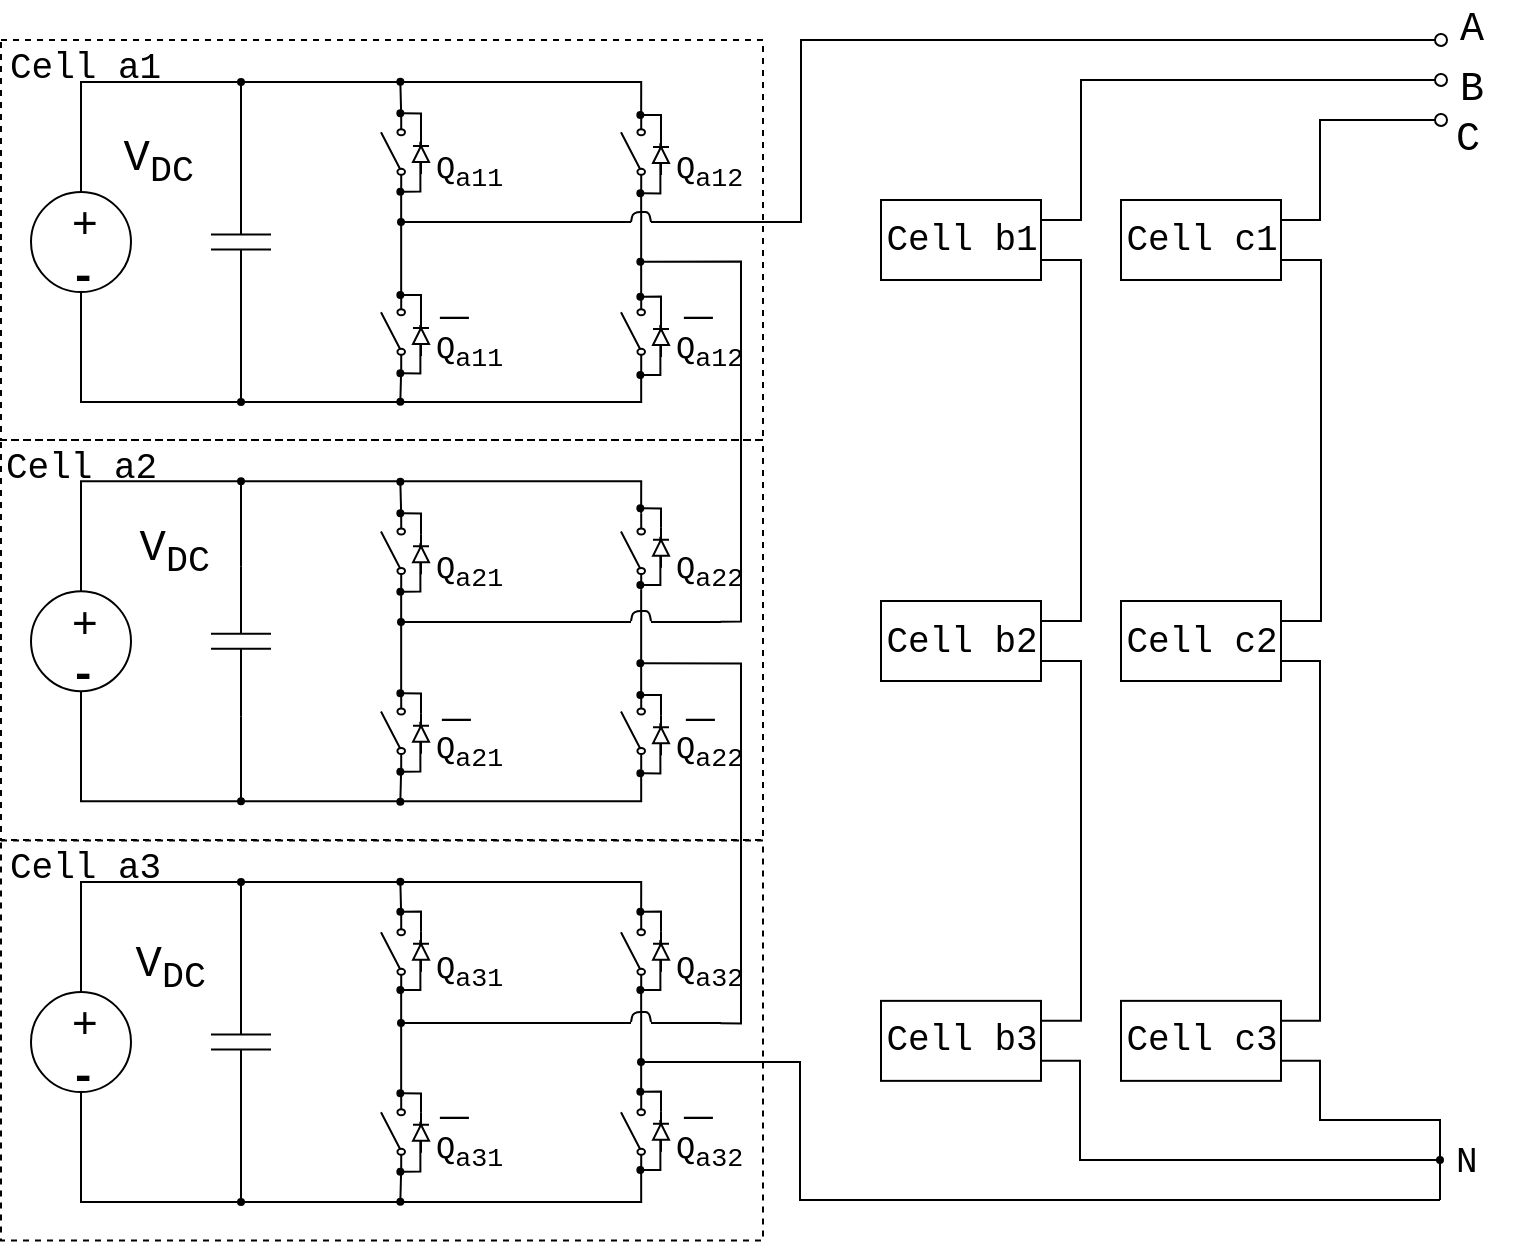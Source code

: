 <mxfile version="10.6.7" type="github"><diagram id="ba_hvJ9h7SCqjm7Wtn24" name="Page-1"><mxGraphModel dx="961" dy="539" grid="1" gridSize="10" guides="1" tooltips="1" connect="1" arrows="1" fold="1" page="1" pageScale="1" pageWidth="827" pageHeight="1169" math="0" shadow="0"><root><mxCell id="0"/><mxCell id="1" parent="0"/><mxCell id="hkLOA_k1FAdJ795hP1lc-4" value="" style="rounded=0;whiteSpace=wrap;html=1;dashed=1;strokeColor=#000000;fillColor=none;fontSize=18;fontColor=#000000;" parent="1" vertex="1"><mxGeometry x="40.5" y="820.214" width="381" height="200" as="geometry"/></mxCell><mxCell id="hkLOA_k1FAdJ795hP1lc-3" value="" style="rounded=0;whiteSpace=wrap;html=1;dashed=1;strokeColor=#000000;fillColor=none;fontSize=18;fontColor=#000000;" parent="1" vertex="1"><mxGeometry x="40.5" y="620" width="381" height="200" as="geometry"/></mxCell><mxCell id="hkLOA_k1FAdJ795hP1lc-2" value="" style="rounded=0;whiteSpace=wrap;html=1;dashed=1;strokeColor=#000000;fillColor=none;fontSize=18;fontColor=#000000;" parent="1" vertex="1"><mxGeometry x="40.5" y="420" width="381" height="200" as="geometry"/></mxCell><mxCell id="d05kO99gTsd_x5FQ2TC5-1" value="" style="group" parent="1" vertex="1" connectable="0"><mxGeometry x="55.5" y="496" width="50" height="50" as="geometry"/></mxCell><mxCell id="d05kO99gTsd_x5FQ2TC5-2" value="" style="ellipse;whiteSpace=wrap;html=1;aspect=fixed;fillColor=none;" parent="d05kO99gTsd_x5FQ2TC5-1" vertex="1"><mxGeometry width="50" height="50" as="geometry"/></mxCell><mxCell id="d05kO99gTsd_x5FQ2TC5-3" value="+" style="text;html=1;resizable=0;points=[];autosize=1;align=left;verticalAlign=top;spacingTop=-4;fontStyle=0;fontSize=22;" parent="d05kO99gTsd_x5FQ2TC5-1" vertex="1"><mxGeometry x="18.333" width="20" height="20" as="geometry"/></mxCell><mxCell id="d05kO99gTsd_x5FQ2TC5-4" value="&lt;font style=&quot;font-size: 22px;&quot; face=&quot;Courier New&quot;&gt;-&lt;/font&gt;" style="text;html=1;resizable=0;points=[];autosize=1;align=left;verticalAlign=top;spacingTop=-4;fontSize=22;fontStyle=1" parent="d05kO99gTsd_x5FQ2TC5-1" vertex="1"><mxGeometry x="17.5" y="25.833" width="30" height="20" as="geometry"/></mxCell><mxCell id="d05kO99gTsd_x5FQ2TC5-5" style="edgeStyle=orthogonalEdgeStyle;rounded=0;orthogonalLoop=1;jettySize=auto;html=1;exitX=0;exitY=0.5;exitDx=0;exitDy=0;exitPerimeter=0;endArrow=oval;endFill=1;fontSize=22;endSize=3;" parent="1" source="d05kO99gTsd_x5FQ2TC5-7" edge="1"><mxGeometry relative="1" as="geometry"><mxPoint x="160.5" y="441" as="targetPoint"/><mxPoint x="160.5" y="451" as="sourcePoint"/></mxGeometry></mxCell><mxCell id="d05kO99gTsd_x5FQ2TC5-6" style="edgeStyle=orthogonalEdgeStyle;rounded=0;orthogonalLoop=1;jettySize=auto;html=1;exitX=1;exitY=0.5;exitDx=0;exitDy=0;exitPerimeter=0;endArrow=oval;endFill=1;fontSize=22;endSize=3;" parent="1" source="d05kO99gTsd_x5FQ2TC5-7" edge="1"><mxGeometry relative="1" as="geometry"><mxPoint x="160.5" y="601" as="targetPoint"/></mxGeometry></mxCell><mxCell id="d05kO99gTsd_x5FQ2TC5-7" value="" style="pointerEvents=1;verticalLabelPosition=bottom;shadow=0;dashed=0;align=center;fillColor=#ffffff;html=1;verticalAlign=top;strokeWidth=1;shape=mxgraph.electrical.capacitors.capacitor_1;fontSize=22;direction=south;" parent="1" vertex="1"><mxGeometry x="145.5" y="483.5" width="30" height="75" as="geometry"/></mxCell><mxCell id="d05kO99gTsd_x5FQ2TC5-8" style="edgeStyle=orthogonalEdgeStyle;rounded=0;orthogonalLoop=1;jettySize=auto;html=1;exitX=1;exitY=0.84;exitDx=0;exitDy=0;exitPerimeter=0;endArrow=oval;endFill=1;fontSize=22;endSize=3;" parent="1" source="d05kO99gTsd_x5FQ2TC5-10" edge="1"><mxGeometry relative="1" as="geometry"><mxPoint x="240.167" y="440.833" as="targetPoint"/></mxGeometry></mxCell><mxCell id="d05kO99gTsd_x5FQ2TC5-9" style="edgeStyle=orthogonalEdgeStyle;rounded=0;orthogonalLoop=1;jettySize=auto;html=1;exitX=0;exitY=0.84;exitDx=0;exitDy=0;exitPerimeter=0;entryX=1;entryY=0.84;entryDx=0;entryDy=0;entryPerimeter=0;endArrow=none;endFill=0;fontSize=22;" parent="1" source="d05kO99gTsd_x5FQ2TC5-10" target="d05kO99gTsd_x5FQ2TC5-12" edge="1"><mxGeometry relative="1" as="geometry"/></mxCell><mxCell id="d05kO99gTsd_x5FQ2TC5-10" value="" style="pointerEvents=1;verticalLabelPosition=bottom;shadow=0;dashed=0;align=center;fillColor=#ffffff;html=1;verticalAlign=top;strokeWidth=1;shape=mxgraph.electrical.electro-mechanical.simple_switch;fontSize=22;direction=north;" parent="1" vertex="1"><mxGeometry x="230.5" y="457.032" width="12" height="38" as="geometry"/></mxCell><mxCell id="d05kO99gTsd_x5FQ2TC5-11" style="edgeStyle=orthogonalEdgeStyle;rounded=0;orthogonalLoop=1;jettySize=auto;html=1;exitX=0;exitY=0.84;exitDx=0;exitDy=0;exitPerimeter=0;endArrow=oval;endFill=1;fontSize=22;endSize=3;" parent="1" source="d05kO99gTsd_x5FQ2TC5-12" edge="1"><mxGeometry relative="1" as="geometry"><mxPoint x="240.167" y="600.833" as="targetPoint"/></mxGeometry></mxCell><mxCell id="d05kO99gTsd_x5FQ2TC5-12" value="" style="pointerEvents=1;verticalLabelPosition=bottom;shadow=0;dashed=0;align=center;fillColor=#ffffff;html=1;verticalAlign=top;strokeWidth=1;shape=mxgraph.electrical.electro-mechanical.simple_switch;fontSize=22;direction=north;" parent="1" vertex="1"><mxGeometry x="230.5" y="547.032" width="12" height="38" as="geometry"/></mxCell><mxCell id="d05kO99gTsd_x5FQ2TC5-13" value="" style="pointerEvents=1;verticalLabelPosition=bottom;shadow=0;dashed=0;align=center;fillColor=#ffffff;html=1;verticalAlign=top;strokeWidth=1;shape=mxgraph.electrical.electro-mechanical.simple_switch;fontSize=22;direction=north;" parent="1" vertex="1"><mxGeometry x="350.5" y="457.032" width="12" height="38" as="geometry"/></mxCell><mxCell id="d05kO99gTsd_x5FQ2TC5-14" style="edgeStyle=orthogonalEdgeStyle;rounded=0;orthogonalLoop=1;jettySize=auto;html=1;exitX=1;exitY=0.84;exitDx=0;exitDy=0;exitPerimeter=0;entryX=0;entryY=0.84;entryDx=0;entryDy=0;entryPerimeter=0;endArrow=none;endFill=0;fontSize=22;" parent="1" source="d05kO99gTsd_x5FQ2TC5-15" target="d05kO99gTsd_x5FQ2TC5-13" edge="1"><mxGeometry relative="1" as="geometry"/></mxCell><mxCell id="d05kO99gTsd_x5FQ2TC5-15" value="" style="pointerEvents=1;verticalLabelPosition=bottom;shadow=0;dashed=0;align=center;fillColor=#ffffff;html=1;verticalAlign=top;strokeWidth=1;shape=mxgraph.electrical.electro-mechanical.simple_switch;fontSize=22;direction=north;" parent="1" vertex="1"><mxGeometry x="350.5" y="547.032" width="12" height="38" as="geometry"/></mxCell><mxCell id="d05kO99gTsd_x5FQ2TC5-16" style="edgeStyle=orthogonalEdgeStyle;rounded=0;orthogonalLoop=1;jettySize=auto;html=1;exitX=0.5;exitY=0;exitDx=0;exitDy=0;fontSize=22;endArrow=none;endFill=0;entryX=1;entryY=0.84;entryDx=0;entryDy=0;entryPerimeter=0;" parent="1" source="d05kO99gTsd_x5FQ2TC5-2" target="d05kO99gTsd_x5FQ2TC5-13" edge="1"><mxGeometry relative="1" as="geometry"><mxPoint x="360.5" y="441.032" as="targetPoint"/><Array as="points"><mxPoint x="80.5" y="441.032"/><mxPoint x="360.5" y="441.032"/></Array></mxGeometry></mxCell><mxCell id="d05kO99gTsd_x5FQ2TC5-17" style="edgeStyle=orthogonalEdgeStyle;rounded=0;orthogonalLoop=1;jettySize=auto;html=1;exitX=0.5;exitY=1;exitDx=0;exitDy=0;entryX=0;entryY=0.84;entryDx=0;entryDy=0;entryPerimeter=0;endArrow=none;endFill=0;fontSize=22;" parent="1" source="d05kO99gTsd_x5FQ2TC5-2" target="d05kO99gTsd_x5FQ2TC5-15" edge="1"><mxGeometry relative="1" as="geometry"><Array as="points"><mxPoint x="80.5" y="601.032"/><mxPoint x="360.5" y="601.032"/></Array></mxGeometry></mxCell><mxCell id="d05kO99gTsd_x5FQ2TC5-18" value="&lt;font face=&quot;Courier New&quot;&gt;V&lt;sub&gt;DC&lt;/sub&gt;&lt;/font&gt;" style="text;html=1;resizable=0;points=[];autosize=1;align=right;verticalAlign=top;spacingTop=-4;fontSize=22;" parent="1" vertex="1"><mxGeometry x="88" y="462.032" width="50" height="30" as="geometry"/></mxCell><mxCell id="d05kO99gTsd_x5FQ2TC5-19" value="&lt;font face=&quot;Courier New&quot;&gt;Q&lt;sub&gt;a11&lt;/sub&gt;&lt;/font&gt;" style="text;html=1;resizable=0;points=[];autosize=1;align=left;verticalAlign=top;spacingTop=-4;fontSize=16;" parent="1" vertex="1"><mxGeometry x="255.5" y="471.032" width="50" height="20" as="geometry"/></mxCell><mxCell id="d05kO99gTsd_x5FQ2TC5-20" value="&lt;font face=&quot;Courier New&quot;&gt;Q&lt;/font&gt;&lt;font face=&quot;Courier New&quot;&gt;&lt;sub&gt;a12&lt;/sub&gt;&lt;/font&gt;" style="text;html=1;resizable=0;points=[];autosize=1;align=left;verticalAlign=top;spacingTop=-4;fontSize=16;" parent="1" vertex="1"><mxGeometry x="375.5" y="471.032" width="50" height="20" as="geometry"/></mxCell><mxCell id="d05kO99gTsd_x5FQ2TC5-21" value="&lt;font face=&quot;Courier New&quot;&gt;Q&lt;/font&gt;&lt;font face=&quot;Courier New&quot;&gt;&lt;sub&gt;a12&lt;/sub&gt;&lt;/font&gt;" style="text;html=1;resizable=0;points=[];autosize=1;align=left;verticalAlign=top;spacingTop=-4;fontSize=16;" parent="1" vertex="1"><mxGeometry x="375.5" y="561.032" width="50" height="20" as="geometry"/></mxCell><mxCell id="d05kO99gTsd_x5FQ2TC5-22" value="&lt;font face=&quot;Courier New&quot;&gt;Q&lt;/font&gt;&lt;font face=&quot;Courier New&quot;&gt;&lt;sub&gt;a11&lt;/sub&gt;&lt;/font&gt;" style="text;html=1;resizable=0;points=[];autosize=1;align=left;verticalAlign=top;spacingTop=-4;fontSize=16;" parent="1" vertex="1"><mxGeometry x="255.5" y="561.032" width="50" height="20" as="geometry"/></mxCell><mxCell id="d05kO99gTsd_x5FQ2TC5-23" value="" style="group" parent="1" vertex="1" connectable="0"><mxGeometry x="55.5" y="695.6" width="50" height="50" as="geometry"/></mxCell><mxCell id="d05kO99gTsd_x5FQ2TC5-24" value="" style="ellipse;whiteSpace=wrap;html=1;aspect=fixed;fillColor=none;" parent="d05kO99gTsd_x5FQ2TC5-23" vertex="1"><mxGeometry width="50" height="50" as="geometry"/></mxCell><mxCell id="d05kO99gTsd_x5FQ2TC5-25" value="+" style="text;html=1;resizable=0;points=[];autosize=1;align=left;verticalAlign=top;spacingTop=-4;fontStyle=0;fontSize=22;" parent="d05kO99gTsd_x5FQ2TC5-23" vertex="1"><mxGeometry x="18.333" width="20" height="20" as="geometry"/></mxCell><mxCell id="d05kO99gTsd_x5FQ2TC5-26" value="&lt;font style=&quot;font-size: 22px;&quot; face=&quot;Courier New&quot;&gt;-&lt;/font&gt;" style="text;html=1;resizable=0;points=[];autosize=1;align=left;verticalAlign=top;spacingTop=-4;fontSize=22;fontStyle=1" parent="d05kO99gTsd_x5FQ2TC5-23" vertex="1"><mxGeometry x="17.5" y="25.833" width="30" height="20" as="geometry"/></mxCell><mxCell id="d05kO99gTsd_x5FQ2TC5-27" style="edgeStyle=orthogonalEdgeStyle;rounded=0;orthogonalLoop=1;jettySize=auto;html=1;exitX=0;exitY=0.5;exitDx=0;exitDy=0;exitPerimeter=0;endArrow=oval;endFill=1;fontSize=22;endSize=3;" parent="1" source="d05kO99gTsd_x5FQ2TC5-29" edge="1"><mxGeometry relative="1" as="geometry"><mxPoint x="160.5" y="640.6" as="targetPoint"/><mxPoint x="160.5" y="650.6" as="sourcePoint"/></mxGeometry></mxCell><mxCell id="d05kO99gTsd_x5FQ2TC5-28" style="edgeStyle=orthogonalEdgeStyle;rounded=0;orthogonalLoop=1;jettySize=auto;html=1;exitX=1;exitY=0.5;exitDx=0;exitDy=0;exitPerimeter=0;endArrow=oval;endFill=1;fontSize=22;endSize=3;" parent="1" source="d05kO99gTsd_x5FQ2TC5-29" edge="1"><mxGeometry relative="1" as="geometry"><mxPoint x="160.5" y="800.6" as="targetPoint"/></mxGeometry></mxCell><mxCell id="d05kO99gTsd_x5FQ2TC5-29" value="" style="pointerEvents=1;verticalLabelPosition=bottom;shadow=0;dashed=0;align=center;fillColor=#ffffff;html=1;verticalAlign=top;strokeWidth=1;shape=mxgraph.electrical.capacitors.capacitor_1;fontSize=22;direction=south;" parent="1" vertex="1"><mxGeometry x="145.5" y="683.1" width="30" height="75" as="geometry"/></mxCell><mxCell id="d05kO99gTsd_x5FQ2TC5-30" style="edgeStyle=orthogonalEdgeStyle;rounded=0;orthogonalLoop=1;jettySize=auto;html=1;exitX=1;exitY=0.84;exitDx=0;exitDy=0;exitPerimeter=0;endArrow=oval;endFill=1;fontSize=22;endSize=3;" parent="1" source="d05kO99gTsd_x5FQ2TC5-32" edge="1"><mxGeometry relative="1" as="geometry"><mxPoint x="240.167" y="640.833" as="targetPoint"/></mxGeometry></mxCell><mxCell id="d05kO99gTsd_x5FQ2TC5-31" style="edgeStyle=orthogonalEdgeStyle;rounded=0;orthogonalLoop=1;jettySize=auto;html=1;exitX=0;exitY=0.84;exitDx=0;exitDy=0;exitPerimeter=0;entryX=1;entryY=0.84;entryDx=0;entryDy=0;entryPerimeter=0;endArrow=none;endFill=0;fontSize=22;" parent="1" source="d05kO99gTsd_x5FQ2TC5-32" target="d05kO99gTsd_x5FQ2TC5-34" edge="1"><mxGeometry relative="1" as="geometry"/></mxCell><mxCell id="d05kO99gTsd_x5FQ2TC5-32" value="" style="pointerEvents=1;verticalLabelPosition=bottom;shadow=0;dashed=0;align=center;fillColor=#ffffff;html=1;verticalAlign=top;strokeWidth=1;shape=mxgraph.electrical.electro-mechanical.simple_switch;fontSize=22;direction=north;" parent="1" vertex="1"><mxGeometry x="230.5" y="656.632" width="12" height="38" as="geometry"/></mxCell><mxCell id="d05kO99gTsd_x5FQ2TC5-33" style="edgeStyle=orthogonalEdgeStyle;rounded=0;orthogonalLoop=1;jettySize=auto;html=1;exitX=0;exitY=0.84;exitDx=0;exitDy=0;exitPerimeter=0;endArrow=oval;endFill=1;fontSize=22;endSize=3;" parent="1" source="d05kO99gTsd_x5FQ2TC5-34" edge="1"><mxGeometry relative="1" as="geometry"><mxPoint x="240.167" y="800.833" as="targetPoint"/></mxGeometry></mxCell><mxCell id="d05kO99gTsd_x5FQ2TC5-34" value="" style="pointerEvents=1;verticalLabelPosition=bottom;shadow=0;dashed=0;align=center;fillColor=#ffffff;html=1;verticalAlign=top;strokeWidth=1;shape=mxgraph.electrical.electro-mechanical.simple_switch;fontSize=22;direction=north;" parent="1" vertex="1"><mxGeometry x="230.5" y="746.632" width="12" height="38" as="geometry"/></mxCell><mxCell id="d05kO99gTsd_x5FQ2TC5-35" value="" style="pointerEvents=1;verticalLabelPosition=bottom;shadow=0;dashed=0;align=center;fillColor=#ffffff;html=1;verticalAlign=top;strokeWidth=1;shape=mxgraph.electrical.electro-mechanical.simple_switch;fontSize=22;direction=north;" parent="1" vertex="1"><mxGeometry x="350.5" y="656.632" width="12" height="38" as="geometry"/></mxCell><mxCell id="d05kO99gTsd_x5FQ2TC5-36" style="edgeStyle=orthogonalEdgeStyle;rounded=0;orthogonalLoop=1;jettySize=auto;html=1;exitX=1;exitY=0.84;exitDx=0;exitDy=0;exitPerimeter=0;entryX=0;entryY=0.84;entryDx=0;entryDy=0;entryPerimeter=0;endArrow=none;endFill=0;fontSize=22;" parent="1" source="d05kO99gTsd_x5FQ2TC5-37" target="d05kO99gTsd_x5FQ2TC5-35" edge="1"><mxGeometry relative="1" as="geometry"/></mxCell><mxCell id="d05kO99gTsd_x5FQ2TC5-37" value="" style="pointerEvents=1;verticalLabelPosition=bottom;shadow=0;dashed=0;align=center;fillColor=#ffffff;html=1;verticalAlign=top;strokeWidth=1;shape=mxgraph.electrical.electro-mechanical.simple_switch;fontSize=22;direction=north;" parent="1" vertex="1"><mxGeometry x="350.5" y="746.632" width="12" height="38" as="geometry"/></mxCell><mxCell id="d05kO99gTsd_x5FQ2TC5-38" style="edgeStyle=orthogonalEdgeStyle;rounded=0;orthogonalLoop=1;jettySize=auto;html=1;exitX=0.5;exitY=0;exitDx=0;exitDy=0;fontSize=22;endArrow=none;endFill=0;entryX=1;entryY=0.84;entryDx=0;entryDy=0;entryPerimeter=0;" parent="1" source="d05kO99gTsd_x5FQ2TC5-24" target="d05kO99gTsd_x5FQ2TC5-35" edge="1"><mxGeometry relative="1" as="geometry"><mxPoint x="360.5" y="640.632" as="targetPoint"/><Array as="points"><mxPoint x="80.5" y="640.632"/><mxPoint x="360.5" y="640.632"/></Array></mxGeometry></mxCell><mxCell id="d05kO99gTsd_x5FQ2TC5-39" style="edgeStyle=orthogonalEdgeStyle;rounded=0;orthogonalLoop=1;jettySize=auto;html=1;exitX=0.5;exitY=1;exitDx=0;exitDy=0;entryX=0;entryY=0.84;entryDx=0;entryDy=0;entryPerimeter=0;endArrow=none;endFill=0;fontSize=22;" parent="1" source="d05kO99gTsd_x5FQ2TC5-24" target="d05kO99gTsd_x5FQ2TC5-37" edge="1"><mxGeometry relative="1" as="geometry"><Array as="points"><mxPoint x="80.5" y="800.632"/><mxPoint x="360.5" y="800.632"/></Array></mxGeometry></mxCell><mxCell id="d05kO99gTsd_x5FQ2TC5-40" value="&lt;font face=&quot;Courier New&quot;&gt;V&lt;sub&gt;DC&lt;/sub&gt;&lt;/font&gt;" style="text;html=1;resizable=0;points=[];autosize=1;align=right;verticalAlign=top;spacingTop=-4;fontSize=22;" parent="1" vertex="1"><mxGeometry x="95.5" y="657.132" width="50" height="30" as="geometry"/></mxCell><mxCell id="d05kO99gTsd_x5FQ2TC5-41" value="&lt;font face=&quot;Courier New&quot;&gt;Q&lt;/font&gt;&lt;font face=&quot;Courier New&quot;&gt;&lt;sub&gt;a21&lt;/sub&gt;&lt;/font&gt;" style="text;html=1;resizable=0;points=[];autosize=1;align=left;verticalAlign=top;spacingTop=-4;fontSize=16;" parent="1" vertex="1"><mxGeometry x="255.5" y="670.632" width="50" height="20" as="geometry"/></mxCell><mxCell id="d05kO99gTsd_x5FQ2TC5-42" value="&lt;font face=&quot;Courier New&quot;&gt;Q&lt;/font&gt;&lt;font face=&quot;Courier New&quot;&gt;&lt;sub&gt;a22&lt;/sub&gt;&lt;/font&gt;" style="text;html=1;resizable=0;points=[];autosize=1;align=left;verticalAlign=top;spacingTop=-4;fontSize=16;" parent="1" vertex="1"><mxGeometry x="375.5" y="670.632" width="50" height="20" as="geometry"/></mxCell><mxCell id="d05kO99gTsd_x5FQ2TC5-43" value="&lt;font face=&quot;Courier New&quot;&gt;Q&lt;/font&gt;&lt;font face=&quot;Courier New&quot;&gt;&lt;sub&gt;a22&lt;/sub&gt;&lt;/font&gt;" style="text;html=1;resizable=0;points=[];autosize=1;align=left;verticalAlign=top;spacingTop=-4;fontSize=16;" parent="1" vertex="1"><mxGeometry x="375.5" y="760.632" width="50" height="20" as="geometry"/></mxCell><mxCell id="d05kO99gTsd_x5FQ2TC5-44" value="&lt;font face=&quot;Courier New&quot;&gt;Q&lt;/font&gt;&lt;font face=&quot;Courier New&quot;&gt;&lt;sub&gt;a21&lt;/sub&gt;&lt;/font&gt;" style="text;html=1;resizable=0;points=[];autosize=1;align=left;verticalAlign=top;spacingTop=-4;fontSize=16;" parent="1" vertex="1"><mxGeometry x="255.5" y="760.632" width="50" height="20" as="geometry"/></mxCell><mxCell id="d05kO99gTsd_x5FQ2TC5-45" value="" style="group" parent="1" vertex="1" connectable="0"><mxGeometry x="55.5" y="896" width="50" height="50" as="geometry"/></mxCell><mxCell id="d05kO99gTsd_x5FQ2TC5-46" value="" style="ellipse;whiteSpace=wrap;html=1;aspect=fixed;fillColor=none;" parent="d05kO99gTsd_x5FQ2TC5-45" vertex="1"><mxGeometry width="50" height="50" as="geometry"/></mxCell><mxCell id="d05kO99gTsd_x5FQ2TC5-47" value="+" style="text;html=1;resizable=0;points=[];autosize=1;align=left;verticalAlign=top;spacingTop=-4;fontStyle=0;fontSize=22;" parent="d05kO99gTsd_x5FQ2TC5-45" vertex="1"><mxGeometry x="18.333" width="20" height="20" as="geometry"/></mxCell><mxCell id="d05kO99gTsd_x5FQ2TC5-48" value="&lt;font style=&quot;font-size: 22px;&quot; face=&quot;Courier New&quot;&gt;-&lt;/font&gt;" style="text;html=1;resizable=0;points=[];autosize=1;align=left;verticalAlign=top;spacingTop=-4;fontSize=22;fontStyle=1" parent="d05kO99gTsd_x5FQ2TC5-45" vertex="1"><mxGeometry x="17.5" y="25.833" width="30" height="20" as="geometry"/></mxCell><mxCell id="d05kO99gTsd_x5FQ2TC5-49" style="edgeStyle=orthogonalEdgeStyle;rounded=0;orthogonalLoop=1;jettySize=auto;html=1;exitX=0;exitY=0.5;exitDx=0;exitDy=0;exitPerimeter=0;endArrow=oval;endFill=1;fontSize=22;endSize=3;" parent="1" source="d05kO99gTsd_x5FQ2TC5-51" edge="1"><mxGeometry relative="1" as="geometry"><mxPoint x="160.5" y="841" as="targetPoint"/><mxPoint x="160.5" y="851" as="sourcePoint"/></mxGeometry></mxCell><mxCell id="d05kO99gTsd_x5FQ2TC5-50" style="edgeStyle=orthogonalEdgeStyle;rounded=0;orthogonalLoop=1;jettySize=auto;html=1;exitX=1;exitY=0.5;exitDx=0;exitDy=0;exitPerimeter=0;endArrow=oval;endFill=1;fontSize=22;endSize=3;" parent="1" source="d05kO99gTsd_x5FQ2TC5-51" edge="1"><mxGeometry relative="1" as="geometry"><mxPoint x="160.5" y="1001" as="targetPoint"/></mxGeometry></mxCell><mxCell id="d05kO99gTsd_x5FQ2TC5-51" value="" style="pointerEvents=1;verticalLabelPosition=bottom;shadow=0;dashed=0;align=center;fillColor=#ffffff;html=1;verticalAlign=top;strokeWidth=1;shape=mxgraph.electrical.capacitors.capacitor_1;fontSize=22;direction=south;" parent="1" vertex="1"><mxGeometry x="145.5" y="883.5" width="30" height="75" as="geometry"/></mxCell><mxCell id="d05kO99gTsd_x5FQ2TC5-52" style="edgeStyle=orthogonalEdgeStyle;rounded=0;orthogonalLoop=1;jettySize=auto;html=1;exitX=1;exitY=0.84;exitDx=0;exitDy=0;exitPerimeter=0;endArrow=oval;endFill=1;fontSize=22;endSize=3;" parent="1" source="d05kO99gTsd_x5FQ2TC5-54" edge="1"><mxGeometry relative="1" as="geometry"><mxPoint x="240.167" y="840.833" as="targetPoint"/></mxGeometry></mxCell><mxCell id="d05kO99gTsd_x5FQ2TC5-53" style="edgeStyle=orthogonalEdgeStyle;rounded=0;orthogonalLoop=1;jettySize=auto;html=1;exitX=0;exitY=0.84;exitDx=0;exitDy=0;exitPerimeter=0;entryX=1;entryY=0.84;entryDx=0;entryDy=0;entryPerimeter=0;endArrow=none;endFill=0;fontSize=22;" parent="1" source="d05kO99gTsd_x5FQ2TC5-54" target="d05kO99gTsd_x5FQ2TC5-56" edge="1"><mxGeometry relative="1" as="geometry"/></mxCell><mxCell id="d05kO99gTsd_x5FQ2TC5-54" value="" style="pointerEvents=1;verticalLabelPosition=bottom;shadow=0;dashed=0;align=center;fillColor=#ffffff;html=1;verticalAlign=top;strokeWidth=1;shape=mxgraph.electrical.electro-mechanical.simple_switch;fontSize=22;direction=north;" parent="1" vertex="1"><mxGeometry x="230.5" y="857.032" width="12" height="38" as="geometry"/></mxCell><mxCell id="d05kO99gTsd_x5FQ2TC5-55" style="edgeStyle=orthogonalEdgeStyle;rounded=0;orthogonalLoop=1;jettySize=auto;html=1;exitX=0;exitY=0.84;exitDx=0;exitDy=0;exitPerimeter=0;endArrow=oval;endFill=1;fontSize=22;endSize=3;" parent="1" source="d05kO99gTsd_x5FQ2TC5-56" edge="1"><mxGeometry relative="1" as="geometry"><mxPoint x="240.167" y="1000.833" as="targetPoint"/></mxGeometry></mxCell><mxCell id="d05kO99gTsd_x5FQ2TC5-56" value="" style="pointerEvents=1;verticalLabelPosition=bottom;shadow=0;dashed=0;align=center;fillColor=#ffffff;html=1;verticalAlign=top;strokeWidth=1;shape=mxgraph.electrical.electro-mechanical.simple_switch;fontSize=22;direction=north;" parent="1" vertex="1"><mxGeometry x="230.5" y="947.032" width="12" height="38" as="geometry"/></mxCell><mxCell id="d05kO99gTsd_x5FQ2TC5-57" value="" style="pointerEvents=1;verticalLabelPosition=bottom;shadow=0;dashed=0;align=center;fillColor=#ffffff;html=1;verticalAlign=top;strokeWidth=1;shape=mxgraph.electrical.electro-mechanical.simple_switch;fontSize=22;direction=north;" parent="1" vertex="1"><mxGeometry x="350.5" y="857.032" width="12" height="38" as="geometry"/></mxCell><mxCell id="d05kO99gTsd_x5FQ2TC5-58" style="edgeStyle=orthogonalEdgeStyle;rounded=0;orthogonalLoop=1;jettySize=auto;html=1;exitX=1;exitY=0.84;exitDx=0;exitDy=0;exitPerimeter=0;entryX=0;entryY=0.84;entryDx=0;entryDy=0;entryPerimeter=0;endArrow=none;endFill=0;fontSize=22;" parent="1" source="d05kO99gTsd_x5FQ2TC5-59" target="d05kO99gTsd_x5FQ2TC5-57" edge="1"><mxGeometry relative="1" as="geometry"/></mxCell><mxCell id="d05kO99gTsd_x5FQ2TC5-59" value="" style="pointerEvents=1;verticalLabelPosition=bottom;shadow=0;dashed=0;align=center;fillColor=#ffffff;html=1;verticalAlign=top;strokeWidth=1;shape=mxgraph.electrical.electro-mechanical.simple_switch;fontSize=22;direction=north;" parent="1" vertex="1"><mxGeometry x="350.5" y="947.032" width="12" height="38" as="geometry"/></mxCell><mxCell id="d05kO99gTsd_x5FQ2TC5-60" style="edgeStyle=orthogonalEdgeStyle;rounded=0;orthogonalLoop=1;jettySize=auto;html=1;exitX=0.5;exitY=0;exitDx=0;exitDy=0;fontSize=22;endArrow=none;endFill=0;entryX=1;entryY=0.84;entryDx=0;entryDy=0;entryPerimeter=0;" parent="1" source="d05kO99gTsd_x5FQ2TC5-46" target="d05kO99gTsd_x5FQ2TC5-57" edge="1"><mxGeometry relative="1" as="geometry"><mxPoint x="360.5" y="841.032" as="targetPoint"/><Array as="points"><mxPoint x="80.5" y="841.032"/><mxPoint x="360.5" y="841.032"/></Array></mxGeometry></mxCell><mxCell id="d05kO99gTsd_x5FQ2TC5-61" style="edgeStyle=orthogonalEdgeStyle;rounded=0;orthogonalLoop=1;jettySize=auto;html=1;exitX=0.5;exitY=1;exitDx=0;exitDy=0;entryX=0;entryY=0.84;entryDx=0;entryDy=0;entryPerimeter=0;endArrow=none;endFill=0;fontSize=22;" parent="1" source="d05kO99gTsd_x5FQ2TC5-46" target="d05kO99gTsd_x5FQ2TC5-59" edge="1"><mxGeometry relative="1" as="geometry"><Array as="points"><mxPoint x="80.5" y="1001.032"/><mxPoint x="360.5" y="1001.032"/></Array></mxGeometry></mxCell><mxCell id="d05kO99gTsd_x5FQ2TC5-62" value="&lt;font face=&quot;Courier New&quot;&gt;V&lt;sub&gt;DC&lt;/sub&gt;&lt;/font&gt;" style="text;html=1;resizable=0;points=[];autosize=1;align=right;verticalAlign=top;spacingTop=-4;fontSize=22;" parent="1" vertex="1"><mxGeometry x="94" y="865.032" width="50" height="30" as="geometry"/></mxCell><mxCell id="d05kO99gTsd_x5FQ2TC5-63" value="&lt;font face=&quot;Courier New&quot;&gt;Q&lt;/font&gt;&lt;font face=&quot;Courier New&quot;&gt;&lt;sub&gt;a31&lt;/sub&gt;&lt;/font&gt;" style="text;html=1;resizable=0;points=[];autosize=1;align=left;verticalAlign=top;spacingTop=-4;fontSize=16;" parent="1" vertex="1"><mxGeometry x="255.5" y="871.032" width="50" height="20" as="geometry"/></mxCell><mxCell id="d05kO99gTsd_x5FQ2TC5-64" value="&lt;font face=&quot;Courier New&quot;&gt;Q&lt;/font&gt;&lt;font face=&quot;Courier New&quot;&gt;&lt;sub&gt;a32&lt;/sub&gt;&lt;/font&gt;" style="text;html=1;resizable=0;points=[];autosize=1;align=left;verticalAlign=top;spacingTop=-4;fontSize=16;" parent="1" vertex="1"><mxGeometry x="375.5" y="871.032" width="50" height="20" as="geometry"/></mxCell><mxCell id="d05kO99gTsd_x5FQ2TC5-65" value="&lt;font face=&quot;Courier New&quot;&gt;Q&lt;/font&gt;&lt;font face=&quot;Courier New&quot;&gt;&lt;sub&gt;a32&lt;/sub&gt;&lt;/font&gt;" style="text;html=1;resizable=0;points=[];autosize=1;align=left;verticalAlign=top;spacingTop=-4;fontSize=16;" parent="1" vertex="1"><mxGeometry x="375.5" y="961.032" width="50" height="20" as="geometry"/></mxCell><mxCell id="d05kO99gTsd_x5FQ2TC5-66" value="&lt;font face=&quot;Courier New&quot;&gt;Q&lt;/font&gt;&lt;font face=&quot;Courier New&quot;&gt;&lt;sub&gt;a31&lt;/sub&gt;&lt;/font&gt;" style="text;html=1;resizable=0;points=[];autosize=1;align=left;verticalAlign=top;spacingTop=-4;fontSize=16;" parent="1" vertex="1"><mxGeometry x="255.5" y="961.032" width="50" height="20" as="geometry"/></mxCell><mxCell id="d05kO99gTsd_x5FQ2TC5-67" value="" style="endArrow=none;html=1;startArrow=oval;startFill=1;startSize=3;" parent="1" edge="1"><mxGeometry width="50" height="50" relative="1" as="geometry"><mxPoint x="240.5" y="511" as="sourcePoint"/><mxPoint x="355.5" y="511" as="targetPoint"/></mxGeometry></mxCell><mxCell id="d05kO99gTsd_x5FQ2TC5-68" value="" style="endArrow=none;html=1;" parent="1" edge="1"><mxGeometry width="50" height="50" relative="1" as="geometry"><mxPoint x="355.5" y="511" as="sourcePoint"/><mxPoint x="365.5" y="511" as="targetPoint"/><Array as="points"><mxPoint x="356.5" y="506"/><mxPoint x="364.5" y="506"/></Array></mxGeometry></mxCell><mxCell id="d05kO99gTsd_x5FQ2TC5-69" value="" style="endArrow=oval;html=1;endFill=0;edgeStyle=orthogonalEdgeStyle;rounded=0;" parent="1" edge="1"><mxGeometry width="50" height="50" relative="1" as="geometry"><mxPoint x="365.5" y="511" as="sourcePoint"/><mxPoint x="760.5" y="420" as="targetPoint"/><Array as="points"><mxPoint x="440.5" y="511"/><mxPoint x="440.5" y="420"/><mxPoint x="760.5" y="420"/></Array></mxGeometry></mxCell><mxCell id="d05kO99gTsd_x5FQ2TC5-70" value="" style="endArrow=none;html=1;strokeColor=#000000;edgeStyle=orthogonalEdgeStyle;rounded=0;startArrow=oval;startFill=1;startSize=3;" parent="1" edge="1"><mxGeometry width="50" height="50" relative="1" as="geometry"><mxPoint x="360.167" y="530.833" as="sourcePoint"/><mxPoint x="400.167" y="710.833" as="targetPoint"/><Array as="points"><mxPoint x="410.5" y="531"/><mxPoint x="410.5" y="711"/></Array></mxGeometry></mxCell><mxCell id="d05kO99gTsd_x5FQ2TC5-71" value="" style="endArrow=none;html=1;" parent="1" edge="1"><mxGeometry width="50" height="50" relative="1" as="geometry"><mxPoint x="355.5" y="710.5" as="sourcePoint"/><mxPoint x="365.5" y="710.5" as="targetPoint"/><Array as="points"><mxPoint x="356.5" y="705.5"/><mxPoint x="364.5" y="705.5"/></Array></mxGeometry></mxCell><mxCell id="d05kO99gTsd_x5FQ2TC5-72" value="" style="endArrow=none;html=1;strokeColor=#000000;" parent="1" edge="1"><mxGeometry width="50" height="50" relative="1" as="geometry"><mxPoint x="365.5" y="711" as="sourcePoint"/><mxPoint x="400.5" y="711" as="targetPoint"/></mxGeometry></mxCell><mxCell id="d05kO99gTsd_x5FQ2TC5-73" value="" style="endArrow=none;html=1;strokeColor=#000000;startArrow=oval;startFill=1;startSize=3;" parent="1" edge="1"><mxGeometry width="50" height="50" relative="1" as="geometry"><mxPoint x="240.5" y="711" as="sourcePoint"/><mxPoint x="355.5" y="711" as="targetPoint"/></mxGeometry></mxCell><mxCell id="d05kO99gTsd_x5FQ2TC5-74" value="" style="endArrow=none;html=1;strokeColor=#000000;edgeStyle=orthogonalEdgeStyle;rounded=0;startArrow=oval;startFill=1;startSize=3;" parent="1" edge="1"><mxGeometry width="50" height="50" relative="1" as="geometry"><mxPoint x="360.167" y="731.667" as="sourcePoint"/><mxPoint x="400.167" y="911.667" as="targetPoint"/><Array as="points"><mxPoint x="410.5" y="731"/><mxPoint x="410.5" y="911"/></Array></mxGeometry></mxCell><mxCell id="d05kO99gTsd_x5FQ2TC5-75" value="" style="endArrow=none;html=1;" parent="1" edge="1"><mxGeometry width="50" height="50" relative="1" as="geometry"><mxPoint x="355.5" y="911" as="sourcePoint"/><mxPoint x="365.5" y="911" as="targetPoint"/><Array as="points"><mxPoint x="356.5" y="906"/><mxPoint x="364.5" y="906"/></Array></mxGeometry></mxCell><mxCell id="d05kO99gTsd_x5FQ2TC5-76" value="" style="endArrow=none;html=1;strokeColor=#000000;" parent="1" edge="1"><mxGeometry width="50" height="50" relative="1" as="geometry"><mxPoint x="365.5" y="911.5" as="sourcePoint"/><mxPoint x="400.5" y="911.5" as="targetPoint"/></mxGeometry></mxCell><mxCell id="d05kO99gTsd_x5FQ2TC5-77" value="" style="endArrow=none;html=1;strokeColor=#000000;startArrow=oval;startFill=1;startSize=3;" parent="1" edge="1"><mxGeometry width="50" height="50" relative="1" as="geometry"><mxPoint x="240.5" y="911.5" as="sourcePoint"/><mxPoint x="355.5" y="911.5" as="targetPoint"/></mxGeometry></mxCell><mxCell id="d05kO99gTsd_x5FQ2TC5-78" value="" style="endArrow=none;html=1;endFill=0;startArrow=oval;startFill=1;startSize=3;rounded=0;edgeStyle=orthogonalEdgeStyle;" parent="1" edge="1"><mxGeometry width="50" height="50" relative="1" as="geometry"><mxPoint x="360.5" y="931" as="sourcePoint"/><mxPoint x="760" y="1000" as="targetPoint"/><Array as="points"><mxPoint x="440" y="931"/><mxPoint x="440" y="1000"/></Array></mxGeometry></mxCell><mxCell id="d05kO99gTsd_x5FQ2TC5-79" value="A" style="text;html=1;resizable=0;points=[];autosize=1;align=left;verticalAlign=top;spacingTop=-4;fontSize=20;fontFamily=Courier New;" parent="1" vertex="1"><mxGeometry x="767.5" y="400" width="20" height="20" as="geometry"/></mxCell><mxCell id="d05kO99gTsd_x5FQ2TC5-81" value="_" style="text;html=1;resizable=0;points=[];autosize=1;align=left;verticalAlign=top;spacingTop=-4;fontSize=24;fontFamily=Courier New;fontStyle=0" parent="1" vertex="1"><mxGeometry x="257.5" y="534" width="30" height="30" as="geometry"/></mxCell><mxCell id="d05kO99gTsd_x5FQ2TC5-82" value="_" style="text;html=1;resizable=0;points=[];autosize=1;align=left;verticalAlign=top;spacingTop=-4;fontSize=24;fontFamily=Courier New;fontStyle=0" parent="1" vertex="1"><mxGeometry x="379.5" y="534" width="30" height="30" as="geometry"/></mxCell><mxCell id="d05kO99gTsd_x5FQ2TC5-83" value="_" style="text;html=1;resizable=0;points=[];autosize=1;align=left;verticalAlign=top;spacingTop=-4;fontSize=24;fontFamily=Courier New;fontStyle=0" parent="1" vertex="1"><mxGeometry x="258.5" y="734.5" width="30" height="30" as="geometry"/></mxCell><mxCell id="d05kO99gTsd_x5FQ2TC5-84" value="_" style="text;html=1;resizable=0;points=[];autosize=1;align=left;verticalAlign=top;spacingTop=-4;fontSize=24;fontFamily=Courier New;fontStyle=0" parent="1" vertex="1"><mxGeometry x="380.5" y="734.5" width="30" height="30" as="geometry"/></mxCell><mxCell id="d05kO99gTsd_x5FQ2TC5-85" value="_" style="text;html=1;resizable=0;points=[];autosize=1;align=left;verticalAlign=top;spacingTop=-4;fontSize=24;fontFamily=Courier New;fontStyle=0" parent="1" vertex="1"><mxGeometry x="257.5" y="934" width="30" height="30" as="geometry"/></mxCell><mxCell id="d05kO99gTsd_x5FQ2TC5-86" value="_" style="text;html=1;resizable=0;points=[];autosize=1;align=left;verticalAlign=top;spacingTop=-4;fontSize=24;fontFamily=Courier New;fontStyle=0" parent="1" vertex="1"><mxGeometry x="379.5" y="934" width="30" height="30" as="geometry"/></mxCell><mxCell id="d05kO99gTsd_x5FQ2TC5-87" style="edgeStyle=orthogonalEdgeStyle;rounded=0;orthogonalLoop=1;jettySize=auto;html=1;exitX=1;exitY=0.5;exitDx=0;exitDy=0;exitPerimeter=0;startSize=5;endArrow=oval;endFill=1;endSize=3;" parent="1" source="d05kO99gTsd_x5FQ2TC5-89" edge="1"><mxGeometry relative="1" as="geometry"><mxPoint x="240.167" y="456.667" as="targetPoint"/><Array as="points"><mxPoint x="250" y="457"/></Array></mxGeometry></mxCell><mxCell id="d05kO99gTsd_x5FQ2TC5-88" style="edgeStyle=orthogonalEdgeStyle;rounded=0;orthogonalLoop=1;jettySize=auto;html=1;exitX=0;exitY=0.5;exitDx=0;exitDy=0;exitPerimeter=0;startSize=5;endArrow=oval;endFill=1;endSize=3;" parent="1" edge="1"><mxGeometry relative="1" as="geometry"><mxPoint x="240.167" y="495.833" as="targetPoint"/><mxPoint x="250.167" y="470.833" as="sourcePoint"/><Array as="points"><mxPoint x="250" y="496"/></Array></mxGeometry></mxCell><mxCell id="d05kO99gTsd_x5FQ2TC5-89" value="" style="pointerEvents=1;fillColor=#000000;verticalLabelPosition=bottom;shadow=0;dashed=0;align=center;fillColor=#ffffff;html=1;verticalAlign=top;strokeWidth=1;shape=mxgraph.electrical.diodes.diode;direction=north;" parent="1" vertex="1"><mxGeometry x="246.5" y="467" width="8" height="20" as="geometry"/></mxCell><mxCell id="d05kO99gTsd_x5FQ2TC5-90" style="edgeStyle=orthogonalEdgeStyle;rounded=0;orthogonalLoop=1;jettySize=auto;html=1;exitX=1;exitY=0.5;exitDx=0;exitDy=0;exitPerimeter=0;startSize=5;endArrow=oval;endFill=1;endSize=3;" parent="1" source="d05kO99gTsd_x5FQ2TC5-92" edge="1"><mxGeometry relative="1" as="geometry"><mxPoint x="360.167" y="457.5" as="targetPoint"/><Array as="points"><mxPoint x="370" y="457.5"/></Array></mxGeometry></mxCell><mxCell id="d05kO99gTsd_x5FQ2TC5-91" style="edgeStyle=orthogonalEdgeStyle;rounded=0;orthogonalLoop=1;jettySize=auto;html=1;exitX=0;exitY=0.5;exitDx=0;exitDy=0;exitPerimeter=0;startSize=5;endArrow=oval;endFill=1;endSize=3;" parent="1" edge="1"><mxGeometry relative="1" as="geometry"><mxPoint x="360.167" y="496.667" as="targetPoint"/><mxPoint x="370.167" y="471.667" as="sourcePoint"/><Array as="points"><mxPoint x="370" y="496.5"/></Array></mxGeometry></mxCell><mxCell id="d05kO99gTsd_x5FQ2TC5-92" value="" style="pointerEvents=1;fillColor=#000000;verticalLabelPosition=bottom;shadow=0;dashed=0;align=center;fillColor=#ffffff;html=1;verticalAlign=top;strokeWidth=1;shape=mxgraph.electrical.diodes.diode;direction=north;" parent="1" vertex="1"><mxGeometry x="366.5" y="467.5" width="8" height="20" as="geometry"/></mxCell><mxCell id="d05kO99gTsd_x5FQ2TC5-93" style="edgeStyle=orthogonalEdgeStyle;rounded=0;orthogonalLoop=1;jettySize=auto;html=1;exitX=1;exitY=0.5;exitDx=0;exitDy=0;exitPerimeter=0;startSize=5;endArrow=oval;endFill=1;endSize=3;" parent="1" source="d05kO99gTsd_x5FQ2TC5-95" edge="1"><mxGeometry relative="1" as="geometry"><mxPoint x="240.167" y="547.5" as="targetPoint"/><Array as="points"><mxPoint x="250" y="548"/></Array></mxGeometry></mxCell><mxCell id="d05kO99gTsd_x5FQ2TC5-94" style="edgeStyle=orthogonalEdgeStyle;rounded=0;orthogonalLoop=1;jettySize=auto;html=1;exitX=0;exitY=0.5;exitDx=0;exitDy=0;exitPerimeter=0;startSize=5;endArrow=oval;endFill=1;endSize=3;" parent="1" edge="1"><mxGeometry relative="1" as="geometry"><mxPoint x="240.167" y="586.667" as="targetPoint"/><mxPoint x="250.167" y="562.5" as="sourcePoint"/><Array as="points"><mxPoint x="250" y="587"/></Array></mxGeometry></mxCell><mxCell id="d05kO99gTsd_x5FQ2TC5-95" value="" style="pointerEvents=1;fillColor=#000000;verticalLabelPosition=bottom;shadow=0;dashed=0;align=center;fillColor=#ffffff;html=1;verticalAlign=top;strokeWidth=1;shape=mxgraph.electrical.diodes.diode;direction=north;" parent="1" vertex="1"><mxGeometry x="246.5" y="558" width="8" height="20" as="geometry"/></mxCell><mxCell id="d05kO99gTsd_x5FQ2TC5-96" style="edgeStyle=orthogonalEdgeStyle;rounded=0;orthogonalLoop=1;jettySize=auto;html=1;exitX=1;exitY=0.5;exitDx=0;exitDy=0;exitPerimeter=0;startSize=5;endArrow=oval;endFill=1;endSize=3;" parent="1" source="d05kO99gTsd_x5FQ2TC5-98" edge="1"><mxGeometry relative="1" as="geometry"><mxPoint x="360.167" y="548.333" as="targetPoint"/><Array as="points"><mxPoint x="370" y="548.5"/></Array></mxGeometry></mxCell><mxCell id="d05kO99gTsd_x5FQ2TC5-97" style="edgeStyle=orthogonalEdgeStyle;rounded=0;orthogonalLoop=1;jettySize=auto;html=1;exitX=0;exitY=0.5;exitDx=0;exitDy=0;exitPerimeter=0;startSize=5;endArrow=oval;endFill=1;endSize=3;" parent="1" edge="1"><mxGeometry relative="1" as="geometry"><mxPoint x="360.167" y="587.5" as="targetPoint"/><mxPoint x="370.167" y="562.5" as="sourcePoint"/><Array as="points"><mxPoint x="370" y="587.5"/></Array></mxGeometry></mxCell><mxCell id="d05kO99gTsd_x5FQ2TC5-98" value="" style="pointerEvents=1;fillColor=#000000;verticalLabelPosition=bottom;shadow=0;dashed=0;align=center;fillColor=#ffffff;html=1;verticalAlign=top;strokeWidth=1;shape=mxgraph.electrical.diodes.diode;direction=north;" parent="1" vertex="1"><mxGeometry x="366.5" y="558.5" width="8" height="20" as="geometry"/></mxCell><mxCell id="d05kO99gTsd_x5FQ2TC5-99" style="edgeStyle=orthogonalEdgeStyle;rounded=0;orthogonalLoop=1;jettySize=auto;html=1;exitX=1;exitY=0.5;exitDx=0;exitDy=0;exitPerimeter=0;startSize=5;endArrow=oval;endFill=1;endSize=3;" parent="1" source="d05kO99gTsd_x5FQ2TC5-101" edge="1"><mxGeometry relative="1" as="geometry"><mxPoint x="240.167" y="656.667" as="targetPoint"/><Array as="points"><mxPoint x="250" y="657.163"/></Array></mxGeometry></mxCell><mxCell id="d05kO99gTsd_x5FQ2TC5-100" style="edgeStyle=orthogonalEdgeStyle;rounded=0;orthogonalLoop=1;jettySize=auto;html=1;exitX=0;exitY=0.5;exitDx=0;exitDy=0;exitPerimeter=0;startSize=5;endArrow=oval;endFill=1;endSize=3;" parent="1" edge="1"><mxGeometry relative="1" as="geometry"><mxPoint x="240.167" y="695.833" as="targetPoint"/><mxPoint x="250.167" y="671.667" as="sourcePoint"/><Array as="points"><mxPoint x="250" y="696.163"/></Array></mxGeometry></mxCell><mxCell id="d05kO99gTsd_x5FQ2TC5-101" value="" style="pointerEvents=1;fillColor=#000000;verticalLabelPosition=bottom;shadow=0;dashed=0;align=center;fillColor=#ffffff;html=1;verticalAlign=top;strokeWidth=1;shape=mxgraph.electrical.diodes.diode;direction=north;" parent="1" vertex="1"><mxGeometry x="246.5" y="667.163" width="8" height="20" as="geometry"/></mxCell><mxCell id="d05kO99gTsd_x5FQ2TC5-102" style="edgeStyle=orthogonalEdgeStyle;rounded=0;orthogonalLoop=1;jettySize=auto;html=1;exitX=1;exitY=0.5;exitDx=0;exitDy=0;exitPerimeter=0;startSize=5;endArrow=oval;endFill=1;endSize=3;" parent="1" source="d05kO99gTsd_x5FQ2TC5-104" edge="1"><mxGeometry relative="1" as="geometry"><mxPoint x="240.167" y="746.667" as="targetPoint"/><Array as="points"><mxPoint x="250" y="746.93"/></Array></mxGeometry></mxCell><mxCell id="d05kO99gTsd_x5FQ2TC5-103" style="edgeStyle=orthogonalEdgeStyle;rounded=0;orthogonalLoop=1;jettySize=auto;html=1;exitX=0;exitY=0.5;exitDx=0;exitDy=0;exitPerimeter=0;startSize=5;endArrow=oval;endFill=1;endSize=3;" parent="1" edge="1"><mxGeometry relative="1" as="geometry"><mxPoint x="240.167" y="785.833" as="targetPoint"/><mxPoint x="250.167" y="760.833" as="sourcePoint"/><Array as="points"><mxPoint x="250.5" y="786"/></Array></mxGeometry></mxCell><mxCell id="d05kO99gTsd_x5FQ2TC5-104" value="" style="pointerEvents=1;fillColor=#000000;verticalLabelPosition=bottom;shadow=0;dashed=0;align=center;fillColor=#ffffff;html=1;verticalAlign=top;strokeWidth=1;shape=mxgraph.electrical.diodes.diode;direction=north;" parent="1" vertex="1"><mxGeometry x="246.5" y="756.93" width="8" height="20" as="geometry"/></mxCell><mxCell id="d05kO99gTsd_x5FQ2TC5-105" style="edgeStyle=orthogonalEdgeStyle;rounded=0;orthogonalLoop=1;jettySize=auto;html=1;exitX=1;exitY=0.5;exitDx=0;exitDy=0;exitPerimeter=0;startSize=5;endArrow=oval;endFill=1;endSize=3;" parent="1" source="d05kO99gTsd_x5FQ2TC5-107" edge="1"><mxGeometry relative="1" as="geometry"><mxPoint x="360.167" y="747.5" as="targetPoint"/><Array as="points"><mxPoint x="370" y="747.663"/></Array></mxGeometry></mxCell><mxCell id="d05kO99gTsd_x5FQ2TC5-106" style="edgeStyle=orthogonalEdgeStyle;rounded=0;orthogonalLoop=1;jettySize=auto;html=1;exitX=0;exitY=0.5;exitDx=0;exitDy=0;exitPerimeter=0;startSize=5;endArrow=oval;endFill=1;endSize=3;" parent="1" edge="1"><mxGeometry relative="1" as="geometry"><mxPoint x="360.167" y="786.667" as="targetPoint"/><mxPoint x="370.167" y="761.667" as="sourcePoint"/><Array as="points"><mxPoint x="370" y="786.663"/></Array></mxGeometry></mxCell><mxCell id="d05kO99gTsd_x5FQ2TC5-107" value="" style="pointerEvents=1;fillColor=#000000;verticalLabelPosition=bottom;shadow=0;dashed=0;align=center;fillColor=#ffffff;html=1;verticalAlign=top;strokeWidth=1;shape=mxgraph.electrical.diodes.diode;direction=north;" parent="1" vertex="1"><mxGeometry x="366.5" y="757.663" width="8" height="20" as="geometry"/></mxCell><mxCell id="d05kO99gTsd_x5FQ2TC5-108" style="edgeStyle=orthogonalEdgeStyle;rounded=0;orthogonalLoop=1;jettySize=auto;html=1;exitX=1;exitY=0.5;exitDx=0;exitDy=0;exitPerimeter=0;startSize=5;endArrow=oval;endFill=1;endSize=3;" parent="1" source="d05kO99gTsd_x5FQ2TC5-110" edge="1"><mxGeometry relative="1" as="geometry"><mxPoint x="360.167" y="654.167" as="targetPoint"/><Array as="points"><mxPoint x="370" y="653.93"/></Array></mxGeometry></mxCell><mxCell id="d05kO99gTsd_x5FQ2TC5-109" style="edgeStyle=orthogonalEdgeStyle;rounded=0;orthogonalLoop=1;jettySize=auto;html=1;exitX=0;exitY=0.5;exitDx=0;exitDy=0;exitPerimeter=0;startSize=5;endArrow=oval;endFill=1;endSize=3;" parent="1" edge="1"><mxGeometry relative="1" as="geometry"><mxPoint x="360.167" y="692.5" as="targetPoint"/><mxPoint x="370.167" y="668.333" as="sourcePoint"/><Array as="points"><mxPoint x="370" y="692.93"/></Array></mxGeometry></mxCell><mxCell id="d05kO99gTsd_x5FQ2TC5-110" value="" style="pointerEvents=1;fillColor=#000000;verticalLabelPosition=bottom;shadow=0;dashed=0;align=center;fillColor=#ffffff;html=1;verticalAlign=top;strokeWidth=1;shape=mxgraph.electrical.diodes.diode;direction=north;" parent="1" vertex="1"><mxGeometry x="366.5" y="663.93" width="8" height="20" as="geometry"/></mxCell><mxCell id="d05kO99gTsd_x5FQ2TC5-111" style="edgeStyle=orthogonalEdgeStyle;rounded=0;orthogonalLoop=1;jettySize=auto;html=1;exitX=1;exitY=0.5;exitDx=0;exitDy=0;exitPerimeter=0;startSize=5;endArrow=oval;endFill=1;endSize=3;" parent="1" source="d05kO99gTsd_x5FQ2TC5-113" edge="1"><mxGeometry relative="1" as="geometry"><mxPoint x="240.167" y="946.667" as="targetPoint"/><Array as="points"><mxPoint x="250" y="946.43"/></Array></mxGeometry></mxCell><mxCell id="d05kO99gTsd_x5FQ2TC5-112" style="edgeStyle=orthogonalEdgeStyle;rounded=0;orthogonalLoop=1;jettySize=auto;html=1;exitX=0;exitY=0.5;exitDx=0;exitDy=0;exitPerimeter=0;startSize=5;endArrow=oval;endFill=1;endSize=3;" parent="1" edge="1"><mxGeometry relative="1" as="geometry"><mxPoint x="240.167" y="985.833" as="targetPoint"/><mxPoint x="250.167" y="960.833" as="sourcePoint"/><Array as="points"><mxPoint x="250.5" y="985.5"/></Array></mxGeometry></mxCell><mxCell id="d05kO99gTsd_x5FQ2TC5-113" value="" style="pointerEvents=1;fillColor=#000000;verticalLabelPosition=bottom;shadow=0;dashed=0;align=center;fillColor=#ffffff;html=1;verticalAlign=top;strokeWidth=1;shape=mxgraph.electrical.diodes.diode;direction=north;" parent="1" vertex="1"><mxGeometry x="246.5" y="956.43" width="8" height="20" as="geometry"/></mxCell><mxCell id="d05kO99gTsd_x5FQ2TC5-114" style="edgeStyle=orthogonalEdgeStyle;rounded=0;orthogonalLoop=1;jettySize=auto;html=1;exitX=1;exitY=0.5;exitDx=0;exitDy=0;exitPerimeter=0;startSize=5;endArrow=oval;endFill=1;endSize=3;" parent="1" source="d05kO99gTsd_x5FQ2TC5-116" edge="1"><mxGeometry relative="1" as="geometry"><mxPoint x="360.167" y="945.833" as="targetPoint"/><Array as="points"><mxPoint x="370" y="945.93"/></Array></mxGeometry></mxCell><mxCell id="d05kO99gTsd_x5FQ2TC5-115" style="edgeStyle=orthogonalEdgeStyle;rounded=0;orthogonalLoop=1;jettySize=auto;html=1;exitX=0;exitY=0.5;exitDx=0;exitDy=0;exitPerimeter=0;startSize=5;endArrow=oval;endFill=1;endSize=3;" parent="1" edge="1"><mxGeometry relative="1" as="geometry"><mxPoint x="360.167" y="985" as="targetPoint"/><mxPoint x="370.167" y="960" as="sourcePoint"/><Array as="points"><mxPoint x="370.5" y="985"/></Array></mxGeometry></mxCell><mxCell id="d05kO99gTsd_x5FQ2TC5-116" value="" style="pointerEvents=1;fillColor=#000000;verticalLabelPosition=bottom;shadow=0;dashed=0;align=center;fillColor=#ffffff;html=1;verticalAlign=top;strokeWidth=1;shape=mxgraph.electrical.diodes.diode;direction=north;" parent="1" vertex="1"><mxGeometry x="366.5" y="955.93" width="8" height="20" as="geometry"/></mxCell><mxCell id="d05kO99gTsd_x5FQ2TC5-117" style="edgeStyle=orthogonalEdgeStyle;rounded=0;orthogonalLoop=1;jettySize=auto;html=1;exitX=1;exitY=0.5;exitDx=0;exitDy=0;exitPerimeter=0;startSize=5;endArrow=oval;endFill=1;endSize=3;" parent="1" source="d05kO99gTsd_x5FQ2TC5-119" edge="1"><mxGeometry relative="1" as="geometry"><mxPoint x="240.167" y="855.833" as="targetPoint"/><Array as="points"><mxPoint x="250" y="855.93"/></Array></mxGeometry></mxCell><mxCell id="d05kO99gTsd_x5FQ2TC5-118" style="edgeStyle=orthogonalEdgeStyle;rounded=0;orthogonalLoop=1;jettySize=auto;html=1;exitX=0;exitY=0.5;exitDx=0;exitDy=0;exitPerimeter=0;startSize=5;endArrow=oval;endFill=1;endSize=3;" parent="1" edge="1"><mxGeometry relative="1" as="geometry"><mxPoint x="240.167" y="895" as="targetPoint"/><mxPoint x="250.167" y="870" as="sourcePoint"/><Array as="points"><mxPoint x="250.5" y="895"/></Array></mxGeometry></mxCell><mxCell id="d05kO99gTsd_x5FQ2TC5-119" value="" style="pointerEvents=1;fillColor=#000000;verticalLabelPosition=bottom;shadow=0;dashed=0;align=center;fillColor=#ffffff;html=1;verticalAlign=top;strokeWidth=1;shape=mxgraph.electrical.diodes.diode;direction=north;" parent="1" vertex="1"><mxGeometry x="246.5" y="865.93" width="8" height="20" as="geometry"/></mxCell><mxCell id="d05kO99gTsd_x5FQ2TC5-120" style="edgeStyle=orthogonalEdgeStyle;rounded=0;orthogonalLoop=1;jettySize=auto;html=1;exitX=1;exitY=0.5;exitDx=0;exitDy=0;exitPerimeter=0;startSize=5;endArrow=oval;endFill=1;endSize=3;" parent="1" source="d05kO99gTsd_x5FQ2TC5-122" edge="1"><mxGeometry relative="1" as="geometry"><mxPoint x="360.167" y="855.833" as="targetPoint"/><Array as="points"><mxPoint x="370" y="855.93"/></Array></mxGeometry></mxCell><mxCell id="d05kO99gTsd_x5FQ2TC5-121" style="edgeStyle=orthogonalEdgeStyle;rounded=0;orthogonalLoop=1;jettySize=auto;html=1;exitX=0;exitY=0.5;exitDx=0;exitDy=0;exitPerimeter=0;startSize=5;endArrow=oval;endFill=1;endSize=3;" parent="1" edge="1"><mxGeometry relative="1" as="geometry"><mxPoint x="360.167" y="895" as="targetPoint"/><mxPoint x="370.167" y="870" as="sourcePoint"/><Array as="points"><mxPoint x="370.5" y="895"/></Array></mxGeometry></mxCell><mxCell id="d05kO99gTsd_x5FQ2TC5-122" value="" style="pointerEvents=1;fillColor=#000000;verticalLabelPosition=bottom;shadow=0;dashed=0;align=center;fillColor=#ffffff;html=1;verticalAlign=top;strokeWidth=1;shape=mxgraph.electrical.diodes.diode;direction=north;" parent="1" vertex="1"><mxGeometry x="366.5" y="865.93" width="8" height="20" as="geometry"/></mxCell><mxCell id="hkLOA_k1FAdJ795hP1lc-5" value="&lt;font face=&quot;Courier New&quot;&gt;Cell a1&lt;br&gt;&lt;/font&gt;" style="text;html=1;resizable=0;points=[];autosize=1;align=left;verticalAlign=top;spacingTop=-4;fontSize=18;fontColor=#000000;" parent="1" vertex="1"><mxGeometry x="43" y="420" width="90" height="20" as="geometry"/></mxCell><mxCell id="hkLOA_k1FAdJ795hP1lc-6" value="&lt;font face=&quot;Courier New&quot;&gt;Cell a2&lt;/font&gt;" style="text;html=1;resizable=0;points=[];autosize=1;align=left;verticalAlign=top;spacingTop=-4;fontSize=18;fontColor=#000000;" parent="1" vertex="1"><mxGeometry x="40.5" y="620" width="90" height="20" as="geometry"/></mxCell><mxCell id="hkLOA_k1FAdJ795hP1lc-7" value="&lt;font face=&quot;Courier New&quot;&gt;Cell a3&lt;/font&gt;" style="text;html=1;resizable=0;points=[];autosize=1;align=left;verticalAlign=top;spacingTop=-4;fontSize=18;fontColor=#000000;" parent="1" vertex="1"><mxGeometry x="43" y="820" width="90" height="20" as="geometry"/></mxCell><mxCell id="hkLOA_k1FAdJ795hP1lc-8" value="Cell b1" style="rounded=0;whiteSpace=wrap;html=1;strokeColor=#000000;fillColor=none;fontSize=18;fontColor=#000000;fontFamily=Courier New;" parent="1" vertex="1"><mxGeometry x="480.5" y="500" width="80" height="40" as="geometry"/></mxCell><mxCell id="hkLOA_k1FAdJ795hP1lc-9" value="Cell c1" style="rounded=0;whiteSpace=wrap;html=1;strokeColor=#000000;fillColor=none;fontSize=18;fontColor=#000000;fontFamily=Courier New;" parent="1" vertex="1"><mxGeometry x="600.5" y="500" width="80" height="40" as="geometry"/></mxCell><mxCell id="hkLOA_k1FAdJ795hP1lc-10" value="Cell b2" style="rounded=0;whiteSpace=wrap;html=1;strokeColor=#000000;fillColor=none;fontSize=18;fontColor=#000000;fontFamily=Courier New;" parent="1" vertex="1"><mxGeometry x="480.5" y="700.5" width="80" height="40" as="geometry"/></mxCell><mxCell id="hkLOA_k1FAdJ795hP1lc-11" value="Cell c2" style="rounded=0;whiteSpace=wrap;html=1;strokeColor=#000000;fillColor=none;fontSize=18;fontColor=#000000;fontFamily=Courier New;" parent="1" vertex="1"><mxGeometry x="600.5" y="700.5" width="80" height="40" as="geometry"/></mxCell><mxCell id="hkLOA_k1FAdJ795hP1lc-12" value="Cell b3" style="rounded=0;whiteSpace=wrap;html=1;strokeColor=#000000;fillColor=none;fontSize=18;fontColor=#000000;fontFamily=Courier New;" parent="1" vertex="1"><mxGeometry x="480.5" y="900.429" width="80" height="40" as="geometry"/></mxCell><mxCell id="hkLOA_k1FAdJ795hP1lc-13" value="Cell c3" style="rounded=0;whiteSpace=wrap;html=1;strokeColor=#000000;fillColor=none;fontSize=18;fontColor=#000000;fontFamily=Courier New;" parent="1" vertex="1"><mxGeometry x="600.5" y="900.429" width="80" height="40" as="geometry"/></mxCell><mxCell id="hkLOA_k1FAdJ795hP1lc-14" value="" style="endArrow=oval;html=1;fontFamily=Courier New;fontSize=18;fontColor=#000000;exitX=1;exitY=0.25;exitDx=0;exitDy=0;edgeStyle=orthogonalEdgeStyle;rounded=0;endFill=0;" parent="1" source="hkLOA_k1FAdJ795hP1lc-8" edge="1"><mxGeometry width="50" height="50" relative="1" as="geometry"><mxPoint x="610.5" y="640" as="sourcePoint"/><mxPoint x="760.5" y="440" as="targetPoint"/><Array as="points"><mxPoint x="580.5" y="510"/><mxPoint x="580.5" y="440"/><mxPoint x="760.5" y="440"/></Array></mxGeometry></mxCell><mxCell id="hkLOA_k1FAdJ795hP1lc-15" value="" style="endArrow=oval;html=1;fontFamily=Courier New;fontSize=18;fontColor=#000000;exitX=1;exitY=0.25;exitDx=0;exitDy=0;edgeStyle=orthogonalEdgeStyle;rounded=0;endFill=0;" parent="1" source="hkLOA_k1FAdJ795hP1lc-9" edge="1"><mxGeometry width="50" height="50" relative="1" as="geometry"><mxPoint x="710.31" y="534.905" as="sourcePoint"/><mxPoint x="760.5" y="460" as="targetPoint"/><Array as="points"><mxPoint x="700" y="510"/><mxPoint x="700" y="460"/></Array></mxGeometry></mxCell><mxCell id="hkLOA_k1FAdJ795hP1lc-16" value="" style="endArrow=none;html=1;fontFamily=Courier New;fontSize=18;fontColor=#000000;entryX=1;entryY=0.75;entryDx=0;entryDy=0;edgeStyle=orthogonalEdgeStyle;rounded=0;exitX=1;exitY=0.25;exitDx=0;exitDy=0;" parent="1" source="hkLOA_k1FAdJ795hP1lc-10" target="hkLOA_k1FAdJ795hP1lc-8" edge="1"><mxGeometry width="50" height="50" relative="1" as="geometry"><mxPoint x="550.5" y="640" as="sourcePoint"/><mxPoint x="600.5" y="590" as="targetPoint"/><Array as="points"><mxPoint x="580.5" y="710"/><mxPoint x="580.5" y="530"/></Array></mxGeometry></mxCell><mxCell id="hkLOA_k1FAdJ795hP1lc-17" value="" style="endArrow=none;html=1;fontFamily=Courier New;fontSize=18;fontColor=#000000;entryX=1;entryY=0.75;entryDx=0;entryDy=0;edgeStyle=orthogonalEdgeStyle;rounded=0;exitX=1;exitY=0.25;exitDx=0;exitDy=0;" parent="1" source="hkLOA_k1FAdJ795hP1lc-12" target="hkLOA_k1FAdJ795hP1lc-10" edge="1"><mxGeometry width="50" height="50" relative="1" as="geometry"><mxPoint x="570.31" y="910.381" as="sourcePoint"/><mxPoint x="570.31" y="729.905" as="targetPoint"/><Array as="points"><mxPoint x="580.5" y="910"/><mxPoint x="580.5" y="730"/></Array></mxGeometry></mxCell><mxCell id="hkLOA_k1FAdJ795hP1lc-18" value="" style="endArrow=none;html=1;fontFamily=Courier New;fontSize=18;fontColor=#000000;entryX=1;entryY=0.75;entryDx=0;entryDy=0;edgeStyle=orthogonalEdgeStyle;rounded=0;exitX=1;exitY=0.25;exitDx=0;exitDy=0;" parent="1" source="hkLOA_k1FAdJ795hP1lc-11" target="hkLOA_k1FAdJ795hP1lc-9" edge="1"><mxGeometry width="50" height="50" relative="1" as="geometry"><mxPoint x="690.31" y="705.381" as="sourcePoint"/><mxPoint x="690.31" y="524.905" as="targetPoint"/><Array as="points"><mxPoint x="700.5" y="710"/><mxPoint x="700.5" y="530"/></Array></mxGeometry></mxCell><mxCell id="hkLOA_k1FAdJ795hP1lc-19" value="" style="endArrow=none;html=1;fontFamily=Courier New;fontSize=18;fontColor=#000000;entryX=1;entryY=0.75;entryDx=0;entryDy=0;edgeStyle=orthogonalEdgeStyle;rounded=0;exitX=1;exitY=0.25;exitDx=0;exitDy=0;" parent="1" source="hkLOA_k1FAdJ795hP1lc-13" target="hkLOA_k1FAdJ795hP1lc-11" edge="1"><mxGeometry width="50" height="50" relative="1" as="geometry"><mxPoint x="700.31" y="910.381" as="sourcePoint"/><mxPoint x="700.31" y="729.905" as="targetPoint"/><Array as="points"><mxPoint x="700" y="911"/><mxPoint x="700" y="731"/></Array></mxGeometry></mxCell><mxCell id="hkLOA_k1FAdJ795hP1lc-20" value="B" style="text;html=1;resizable=0;points=[];autosize=1;align=left;verticalAlign=top;spacingTop=-4;fontSize=20;fontFamily=Courier New;" parent="1" vertex="1"><mxGeometry x="767.5" y="430" width="30" height="30" as="geometry"/></mxCell><mxCell id="hkLOA_k1FAdJ795hP1lc-21" value="C" style="text;html=1;resizable=0;points=[];autosize=1;align=left;verticalAlign=top;spacingTop=-4;fontSize=20;fontFamily=Courier New;direction=east;" parent="1" vertex="1"><mxGeometry x="765.5" y="455" width="30" height="30" as="geometry"/></mxCell><mxCell id="hkLOA_k1FAdJ795hP1lc-22" value="" style="endArrow=oval;html=1;fontFamily=Courier New;fontSize=18;fontColor=#000000;exitX=1;exitY=0.75;exitDx=0;exitDy=0;rounded=0;edgeStyle=orthogonalEdgeStyle;endFill=1;endSize=3;" parent="1" source="hkLOA_k1FAdJ795hP1lc-12" edge="1"><mxGeometry width="50" height="50" relative="1" as="geometry"><mxPoint x="550" y="1000" as="sourcePoint"/><mxPoint x="760" y="980" as="targetPoint"/><Array as="points"><mxPoint x="580" y="930"/><mxPoint x="580" y="980"/><mxPoint x="600" y="980"/></Array></mxGeometry></mxCell><mxCell id="hkLOA_k1FAdJ795hP1lc-23" value="" style="endArrow=none;html=1;fontFamily=Courier New;fontSize=18;fontColor=#000000;exitX=1;exitY=0.75;exitDx=0;exitDy=0;rounded=0;edgeStyle=orthogonalEdgeStyle;" parent="1" source="hkLOA_k1FAdJ795hP1lc-13" edge="1"><mxGeometry width="50" height="50" relative="1" as="geometry"><mxPoint x="687.9" y="926.9" as="sourcePoint"/><mxPoint x="760" y="1000" as="targetPoint"/><Array as="points"><mxPoint x="700" y="931"/><mxPoint x="700" y="960"/><mxPoint x="760" y="960"/></Array></mxGeometry></mxCell><mxCell id="hkLOA_k1FAdJ795hP1lc-24" value="N" style="text;html=1;resizable=0;points=[];autosize=1;align=left;verticalAlign=top;spacingTop=-4;fontSize=18;fontFamily=Courier New;fontColor=#000000;" parent="1" vertex="1"><mxGeometry x="765.5" y="968" width="30" height="20" as="geometry"/></mxCell></root></mxGraphModel></diagram></mxfile>